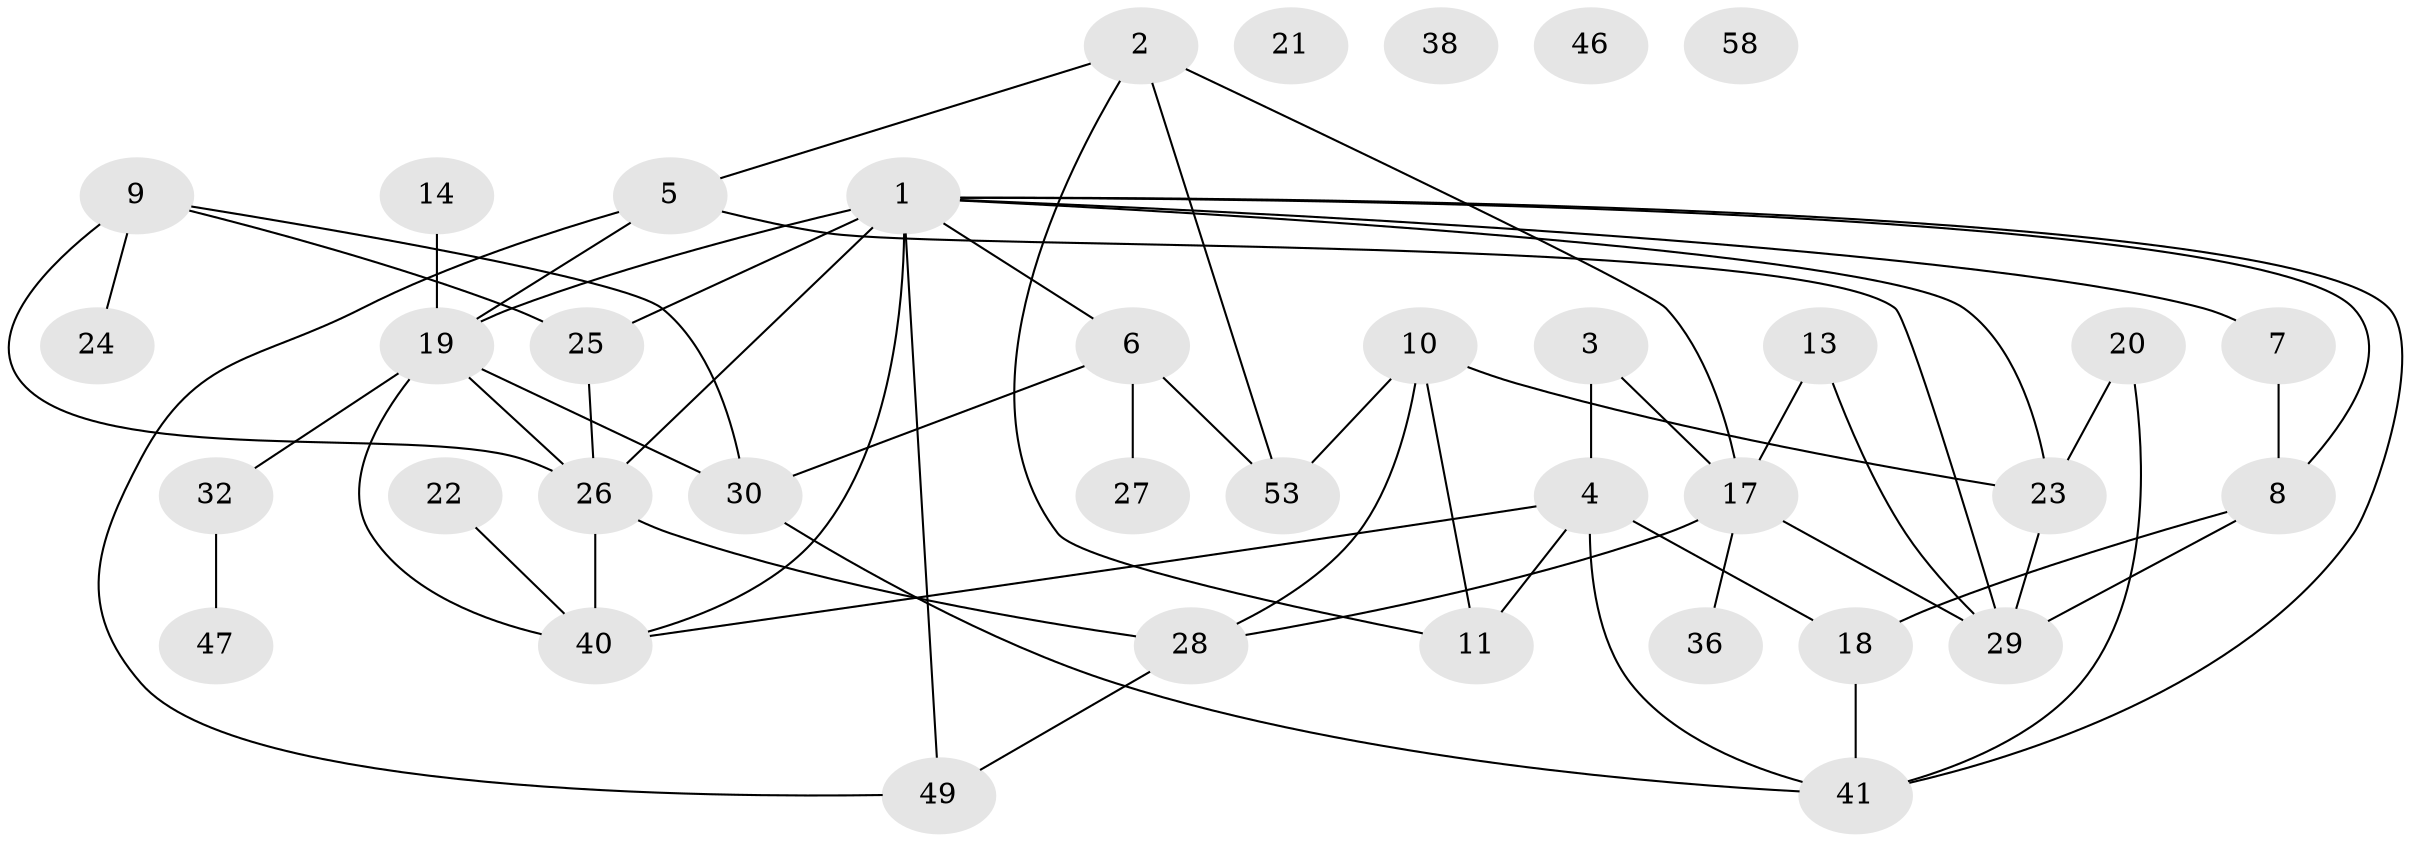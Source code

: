 // original degree distribution, {9: 0.01694915254237288, 3: 0.3389830508474576, 2: 0.1864406779661017, 6: 0.01694915254237288, 4: 0.1864406779661017, 1: 0.13559322033898305, 5: 0.05084745762711865, 0: 0.06779661016949153}
// Generated by graph-tools (version 1.1) at 2025/41/03/06/25 10:41:23]
// undirected, 37 vertices, 58 edges
graph export_dot {
graph [start="1"]
  node [color=gray90,style=filled];
  1 [super="+50"];
  2 [super="+44"];
  3 [super="+54"];
  4;
  5 [super="+57"];
  6 [super="+12"];
  7 [super="+15"];
  8 [super="+43"];
  9 [super="+16"];
  10 [super="+31"];
  11 [super="+42"];
  13;
  14 [super="+33"];
  17 [super="+48"];
  18 [super="+35"];
  19 [super="+39"];
  20;
  21;
  22;
  23;
  24;
  25 [super="+59"];
  26 [super="+34"];
  27;
  28 [super="+56"];
  29 [super="+45"];
  30;
  32 [super="+37"];
  36;
  38;
  40 [super="+55"];
  41 [super="+52"];
  46;
  47;
  49 [super="+51"];
  53;
  58;
  1 -- 19;
  1 -- 25;
  1 -- 26;
  1 -- 41;
  1 -- 6;
  1 -- 23;
  1 -- 7;
  1 -- 49;
  1 -- 8;
  1 -- 40;
  2 -- 17;
  2 -- 53;
  2 -- 11;
  2 -- 5;
  3 -- 17;
  3 -- 4;
  4 -- 11;
  4 -- 18 [weight=2];
  4 -- 41;
  4 -- 40;
  5 -- 29;
  5 -- 19;
  5 -- 49;
  6 -- 27;
  6 -- 30;
  6 -- 53;
  7 -- 8 [weight=2];
  8 -- 18;
  8 -- 29;
  9 -- 24;
  9 -- 25;
  9 -- 26;
  9 -- 30;
  10 -- 53;
  10 -- 23;
  10 -- 28;
  10 -- 11;
  13 -- 29;
  13 -- 17;
  14 -- 19;
  17 -- 29;
  17 -- 36;
  17 -- 28;
  18 -- 41;
  19 -- 30;
  19 -- 26;
  19 -- 40;
  19 -- 32;
  20 -- 23;
  20 -- 41;
  22 -- 40;
  23 -- 29;
  25 -- 26;
  26 -- 40;
  26 -- 28;
  28 -- 49;
  30 -- 41;
  32 -- 47;
}
